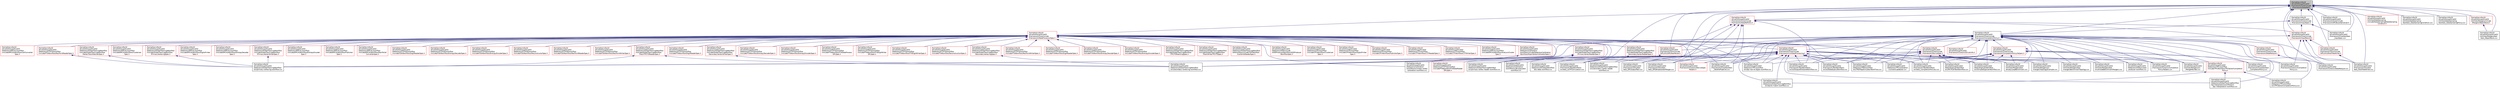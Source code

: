 digraph "/home/travis/build/AliceO2Group/AliceO2/Framework/Core/include/Framework/DataRef.h"
{
 // INTERACTIVE_SVG=YES
  bgcolor="transparent";
  edge [fontname="Helvetica",fontsize="10",labelfontname="Helvetica",labelfontsize="10"];
  node [fontname="Helvetica",fontsize="10",shape=record];
  Node1 [label="/home/travis/build\l/AliceO2Group/AliceO2\l/Framework/Core/include\l/Framework/DataRef.h",height=0.2,width=0.4,color="black", fillcolor="grey75", style="filled", fontcolor="black"];
  Node1 -> Node2 [dir="back",color="midnightblue",fontsize="10",style="solid",fontname="Helvetica"];
  Node2 [label="/home/travis/build\l/AliceO2Group/AliceO2\l/Framework/Core/include\l/Framework/CompletionPolicy.h",height=0.2,width=0.4,color="black",URL="$df/dd6/CompletionPolicy_8h.html"];
  Node2 -> Node3 [dir="back",color="midnightblue",fontsize="10",style="solid",fontname="Helvetica"];
  Node3 [label="/home/travis/build\l/AliceO2Group/AliceO2\l/Detectors/AOD/src/aod\l-producer-workflow.cxx",height=0.2,width=0.4,color="black",URL="$d7/d59/aod-producer-workflow_8cxx.html"];
  Node2 -> Node4 [dir="back",color="midnightblue",fontsize="10",style="solid",fontname="Helvetica"];
  Node4 [label="/home/travis/build\l/AliceO2Group/AliceO2\l/Detectors/GlobalTrackingWorkflow\l/src/primary-vertex-reader-workflow.cxx",height=0.2,width=0.4,color="black",URL="$de/deb/primary-vertex-reader-workflow_8cxx.html"];
  Node2 -> Node5 [dir="back",color="midnightblue",fontsize="10",style="solid",fontname="Helvetica"];
  Node5 [label="/home/travis/build\l/AliceO2Group/AliceO2\l/Detectors/GlobalTrackingWorkflow\l/src/primary-vertexing-workflow.cxx",height=0.2,width=0.4,color="black",URL="$d2/dfc/primary-vertexing-workflow_8cxx.html"];
  Node2 -> Node6 [dir="back",color="midnightblue",fontsize="10",style="solid",fontname="Helvetica"];
  Node6 [label="/home/travis/build\l/AliceO2Group/AliceO2\l/Detectors/GlobalTrackingWorkflow\l/src/secondary-vertex-reader\l-workflow.cxx",height=0.2,width=0.4,color="black",URL="$d8/d27/secondary-vertex-reader-workflow_8cxx.html"];
  Node2 -> Node7 [dir="back",color="midnightblue",fontsize="10",style="solid",fontname="Helvetica"];
  Node7 [label="/home/travis/build\l/AliceO2Group/AliceO2\l/Detectors/GlobalTrackingWorkflow\l/src/secondary-vertexing-workflow.cxx",height=0.2,width=0.4,color="black",URL="$d9/d62/secondary-vertexing-workflow_8cxx.html"];
  Node2 -> Node8 [dir="back",color="midnightblue",fontsize="10",style="solid",fontname="Helvetica"];
  Node8 [label="/home/travis/build\l/AliceO2Group/AliceO2\l/Detectors/GlobalTrackingWorkflow\l/src/tpcits-match-workflow.cxx",height=0.2,width=0.4,color="black",URL="$db/d94/tpcits-match-workflow_8cxx.html"];
  Node2 -> Node9 [dir="back",color="midnightblue",fontsize="10",style="solid",fontname="Helvetica"];
  Node9 [label="/home/travis/build\l/AliceO2Group/AliceO2\l/Detectors/GlobalTrackingWorkflow\l/tpcinterpolationworkflow/src\l/tpc-interpolation-workflow.cxx",height=0.2,width=0.4,color="black",URL="$d5/d57/tpc-interpolation-workflow_8cxx.html"];
  Node2 -> Node10 [dir="back",color="midnightblue",fontsize="10",style="solid",fontname="Helvetica"];
  Node10 [label="/home/travis/build\l/AliceO2Group/AliceO2\l/Detectors/TPC/calibration\l/run/calib-pedestal.cxx",height=0.2,width=0.4,color="black",URL="$dd/d58/calib-pedestal_8cxx.html"];
  Node2 -> Node11 [dir="back",color="midnightblue",fontsize="10",style="solid",fontname="Helvetica"];
  Node11 [label="/home/travis/build\l/AliceO2Group/AliceO2\l/Detectors/TPC/workflow\l/include/TPCWorkflow/TPCSectorCompletion\lPolicy.h",height=0.2,width=0.4,color="red",URL="$df/d6d/TPCSectorCompletionPolicy_8h.html",tooltip="DPL completion policy helper for TPC scetor data. "];
  Node11 -> Node8 [dir="back",color="midnightblue",fontsize="10",style="solid",fontname="Helvetica"];
  Node11 -> Node9 [dir="back",color="midnightblue",fontsize="10",style="solid",fontname="Helvetica"];
  Node11 -> Node13 [dir="back",color="midnightblue",fontsize="10",style="solid",fontname="Helvetica"];
  Node13 [label="/home/travis/build\l/AliceO2Group/AliceO2\l/Detectors/TPC/workflow\l/src/TPCSectorCompletionPolicy.cxx",height=0.2,width=0.4,color="black",URL="$dd/dd3/TPCSectorCompletionPolicy_8cxx.html",tooltip="DPL completion policy helper for TPC scetor data. "];
  Node2 -> Node14 [dir="back",color="midnightblue",fontsize="10",style="solid",fontname="Helvetica"];
  Node14 [label="/home/travis/build\l/AliceO2Group/AliceO2\l/Detectors/TPC/workflow\l/src/tpc-raw-to-digits-workflow.cxx",height=0.2,width=0.4,color="black",URL="$db/d8e/tpc-raw-to-digits-workflow_8cxx.html"];
  Node2 -> Node13 [dir="back",color="midnightblue",fontsize="10",style="solid",fontname="Helvetica"];
  Node2 -> Node15 [dir="back",color="midnightblue",fontsize="10",style="solid",fontname="Helvetica"];
  Node15 [label="/home/travis/build\l/AliceO2Group/AliceO2\l/Detectors/TRD/workflow\l/src/TRDTrapSimulatorWorkFlow.cxx",height=0.2,width=0.4,color="black",URL="$d2/dc0/TRDTrapSimulatorWorkFlow_8cxx.html"];
  Node2 -> Node16 [dir="back",color="midnightblue",fontsize="10",style="solid",fontname="Helvetica"];
  Node16 [label="/home/travis/build\l/AliceO2Group/AliceO2\l/Framework/Core/include\l/Framework/CompletionPolicyHelpers.h",height=0.2,width=0.4,color="red",URL="$d4/de5/CompletionPolicyHelpers_8h.html"];
  Node16 -> Node10 [dir="back",color="midnightblue",fontsize="10",style="solid",fontname="Helvetica"];
  Node16 -> Node14 [dir="back",color="midnightblue",fontsize="10",style="solid",fontname="Helvetica"];
  Node16 -> Node16 [dir="back",color="midnightblue",fontsize="10",style="solid",fontname="Helvetica"];
  Node16 -> Node19 [dir="back",color="midnightblue",fontsize="10",style="solid",fontname="Helvetica"];
  Node19 [label="/home/travis/build\l/AliceO2Group/AliceO2\l/Framework/Core/src/Completion\lPolicy.cxx",height=0.2,width=0.4,color="black",URL="$da/d6d/CompletionPolicy_8cxx.html"];
  Node16 -> Node20 [dir="back",color="midnightblue",fontsize="10",style="solid",fontname="Helvetica"];
  Node20 [label="/home/travis/build\l/AliceO2Group/AliceO2\l/Framework/Core/src/Completion\lPolicyHelpers.cxx",height=0.2,width=0.4,color="black",URL="$da/da3/CompletionPolicyHelpers_8cxx.html"];
  Node16 -> Node23 [dir="back",color="midnightblue",fontsize="10",style="solid",fontname="Helvetica"];
  Node23 [label="/home/travis/build\l/AliceO2Group/AliceO2\l/Framework/Core/test/test\l_CompletionPolicy.cxx",height=0.2,width=0.4,color="black",URL="$d3/dcf/test__CompletionPolicy_8cxx.html"];
  Node16 -> Node25 [dir="back",color="midnightblue",fontsize="10",style="solid",fontname="Helvetica"];
  Node25 [label="/home/travis/build\l/AliceO2Group/AliceO2\l/Framework/Core/test/test\l_ParallelPipeline.cxx",height=0.2,width=0.4,color="black",URL="$d8/d7e/test__ParallelPipeline_8cxx.html"];
  Node16 -> Node29 [dir="back",color="midnightblue",fontsize="10",style="solid",fontname="Helvetica"];
  Node29 [label="/home/travis/build\l/AliceO2Group/AliceO2\l/Framework/TestWorkflows\l/src/test_CompletionPolicies.cxx",height=0.2,width=0.4,color="black",URL="$d8/d33/test__CompletionPolicies_8cxx.html"];
  Node16 -> Node30 [dir="back",color="midnightblue",fontsize="10",style="solid",fontname="Helvetica"];
  Node30 [label="/home/travis/build\l/AliceO2Group/AliceO2\l/Steer/DigitizerWorkflow\l/src/MCTruthTestWorkflow.cxx",height=0.2,width=0.4,color="black",URL="$dd/dfd/MCTruthTestWorkflow_8cxx.html"];
  Node16 -> Node31 [dir="back",color="midnightblue",fontsize="10",style="solid",fontname="Helvetica"];
  Node31 [label="/home/travis/build\l/AliceO2Group/AliceO2\l/Steer/DigitizerWorkflow\l/src/SimpleDigitizerWorkflow.cxx",height=0.2,width=0.4,color="black",URL="$d2/dd7/SimpleDigitizerWorkflow_8cxx.html"];
  Node16 -> Node35 [dir="back",color="midnightblue",fontsize="10",style="solid",fontname="Helvetica"];
  Node35 [label="/home/travis/build\l/AliceO2Group/AliceO2\l/Utilities/Mergers/src\l/MergerBuilder.cxx",height=0.2,width=0.4,color="black",URL="$d8/d56/MergerBuilder_8cxx.html",tooltip="Definition of MergerBuilder for O2 Mergers. "];
  Node16 -> Node36 [dir="back",color="midnightblue",fontsize="10",style="solid",fontname="Helvetica"];
  Node36 [label="/home/travis/build\l/AliceO2Group/AliceO2\l/Utilities/Mergers/test\l/emptyLoopBenchmark.cxx",height=0.2,width=0.4,color="black",URL="$d2/db0/emptyLoopBenchmark_8cxx.html",tooltip="A benchmark which measures a maximum rate of doing nothing in a device. "];
  Node2 -> Node37 [dir="back",color="midnightblue",fontsize="10",style="solid",fontname="Helvetica"];
  Node37 [label="/home/travis/build\l/AliceO2Group/AliceO2\l/Framework/Core/include\l/Framework/DataRelayer.h",height=0.2,width=0.4,color="red",URL="$df/d59/DataRelayer_8h.html"];
  Node37 -> Node42 [dir="back",color="midnightblue",fontsize="10",style="solid",fontname="Helvetica"];
  Node42 [label="/home/travis/build\l/AliceO2Group/AliceO2\l/Framework/Core/src/DataRelayer.cxx",height=0.2,width=0.4,color="black",URL="$d1/d57/DataRelayer_8cxx.html"];
  Node2 -> Node43 [dir="back",color="midnightblue",fontsize="10",style="solid",fontname="Helvetica"];
  Node43 [label="/home/travis/build\l/AliceO2Group/AliceO2\l/Framework/Core/include\l/Framework/DeviceSpec.h",height=0.2,width=0.4,color="red",URL="$df/de8/DeviceSpec_8h.html"];
  Node43 -> Node11 [dir="back",color="midnightblue",fontsize="10",style="solid",fontname="Helvetica"];
  Node43 -> Node15 [dir="back",color="midnightblue",fontsize="10",style="solid",fontname="Helvetica"];
  Node43 -> Node20 [dir="back",color="midnightblue",fontsize="10",style="solid",fontname="Helvetica"];
  Node43 -> Node66 [dir="back",color="midnightblue",fontsize="10",style="solid",fontname="Helvetica"];
  Node66 [label="/home/travis/build\l/AliceO2Group/AliceO2\l/Framework/Core/src/DeviceSpec\lHelpers.h",height=0.2,width=0.4,color="red",URL="$df/dda/DeviceSpecHelpers_8h.html"];
  Node43 -> Node89 [dir="back",color="midnightblue",fontsize="10",style="solid",fontname="Helvetica"];
  Node89 [label="/home/travis/build\l/AliceO2Group/AliceO2\l/Framework/TestWorkflows\l/src/o2DataQueryWorkflow.cxx",height=0.2,width=0.4,color="black",URL="$d7/d09/o2DataQueryWorkflow_8cxx.html"];
  Node43 -> Node90 [dir="back",color="midnightblue",fontsize="10",style="solid",fontname="Helvetica"];
  Node90 [label="/home/travis/build\l/AliceO2Group/AliceO2\l/Framework/TestWorkflows\l/src/o2OutputWildcardWorkflow.cxx",height=0.2,width=0.4,color="black",URL="$d1/d91/o2OutputWildcardWorkflow_8cxx.html"];
  Node43 -> Node29 [dir="back",color="midnightblue",fontsize="10",style="solid",fontname="Helvetica"];
  Node43 -> Node30 [dir="back",color="midnightblue",fontsize="10",style="solid",fontname="Helvetica"];
  Node43 -> Node31 [dir="back",color="midnightblue",fontsize="10",style="solid",fontname="Helvetica"];
  Node43 -> Node35 [dir="back",color="midnightblue",fontsize="10",style="solid",fontname="Helvetica"];
  Node43 -> Node36 [dir="back",color="midnightblue",fontsize="10",style="solid",fontname="Helvetica"];
  Node2 -> Node94 [dir="back",color="midnightblue",fontsize="10",style="solid",fontname="Helvetica"];
  Node94 [label="/home/travis/build\l/AliceO2Group/AliceO2\l/Framework/Core/include\l/Framework/runDataProcessing.h",height=0.2,width=0.4,color="red",URL="$db/dd0/runDataProcessing_8h.html"];
  Node94 -> Node3 [dir="back",color="midnightblue",fontsize="10",style="solid",fontname="Helvetica"];
  Node94 -> Node18 [dir="back",color="midnightblue",fontsize="10",style="solid",fontname="Helvetica"];
  Node18 [label="/home/travis/build\l/AliceO2Group/AliceO2\l/Detectors/Calibration\l/workflow/ccdb-populator\l-workflow.cxx",height=0.2,width=0.4,color="black",URL="$d2/d5c/ccdb-populator-workflow_8cxx.html"];
  Node94 -> Node179 [dir="back",color="midnightblue",fontsize="10",style="solid",fontname="Helvetica"];
  Node179 [label="/home/travis/build\l/AliceO2Group/AliceO2\l/Detectors/Calibration\l/workflow/src/mean-vertex\l-calibration-workflow.cxx",height=0.2,width=0.4,color="black",URL="$df/d9c/mean-vertex-calibration-workflow_8cxx.html"];
  Node94 -> Node45 [dir="back",color="midnightblue",fontsize="10",style="solid",fontname="Helvetica"];
  Node45 [label="/home/travis/build\l/AliceO2Group/AliceO2\l/Detectors/DCS/testWorkflow\l/dcs-data-workflow.cxx",height=0.2,width=0.4,color="black",URL="$da/dd6/dcs-data-workflow_8cxx.html"];
  Node94 -> Node4 [dir="back",color="midnightblue",fontsize="10",style="solid",fontname="Helvetica"];
  Node94 -> Node5 [dir="back",color="midnightblue",fontsize="10",style="solid",fontname="Helvetica"];
  Node94 -> Node6 [dir="back",color="midnightblue",fontsize="10",style="solid",fontname="Helvetica"];
  Node94 -> Node7 [dir="back",color="midnightblue",fontsize="10",style="solid",fontname="Helvetica"];
  Node94 -> Node8 [dir="back",color="midnightblue",fontsize="10",style="solid",fontname="Helvetica"];
  Node94 -> Node9 [dir="back",color="midnightblue",fontsize="10",style="solid",fontname="Helvetica"];
  Node94 -> Node10 [dir="back",color="midnightblue",fontsize="10",style="solid",fontname="Helvetica"];
  Node94 -> Node14 [dir="back",color="midnightblue",fontsize="10",style="solid",fontname="Helvetica"];
  Node94 -> Node15 [dir="back",color="midnightblue",fontsize="10",style="solid",fontname="Helvetica"];
  Node94 -> Node25 [dir="back",color="midnightblue",fontsize="10",style="solid",fontname="Helvetica"];
  Node94 -> Node89 [dir="back",color="midnightblue",fontsize="10",style="solid",fontname="Helvetica"];
  Node94 -> Node90 [dir="back",color="midnightblue",fontsize="10",style="solid",fontname="Helvetica"];
  Node94 -> Node29 [dir="back",color="midnightblue",fontsize="10",style="solid",fontname="Helvetica"];
  Node94 -> Node278 [dir="back",color="midnightblue",fontsize="10",style="solid",fontname="Helvetica"];
  Node278 [label="/home/travis/build\l/AliceO2Group/AliceO2\l/Framework/TestWorkflows\l/src/test_o2TPCSimulation.cxx",height=0.2,width=0.4,color="black",URL="$d1/d09/test__o2TPCSimulation_8cxx.html"];
  Node94 -> Node285 [dir="back",color="midnightblue",fontsize="10",style="solid",fontname="Helvetica"];
  Node285 [label="/home/travis/build\l/AliceO2Group/AliceO2\l/Framework/Utils/test\l/test_DPLBroadcasterMerger.cxx",height=0.2,width=0.4,color="black",URL="$df/d67/test__DPLBroadcasterMerger_8cxx.html"];
  Node94 -> Node286 [dir="back",color="midnightblue",fontsize="10",style="solid",fontname="Helvetica"];
  Node286 [label="/home/travis/build\l/AliceO2Group/AliceO2\l/Framework/Utils/test\l/test_DPLOutputTest.cxx",height=0.2,width=0.4,color="black",URL="$dd/d24/test__DPLOutputTest_8cxx.html"];
  Node94 -> Node30 [dir="back",color="midnightblue",fontsize="10",style="solid",fontname="Helvetica"];
  Node94 -> Node31 [dir="back",color="midnightblue",fontsize="10",style="solid",fontname="Helvetica"];
  Node94 -> Node292 [dir="back",color="midnightblue",fontsize="10",style="solid",fontname="Helvetica"];
  Node292 [label="/home/travis/build\l/AliceO2Group/AliceO2\l/Utilities/Mergers/src\l/mergersTopologyExample.cxx",height=0.2,width=0.4,color="black",URL="$d9/de7/mergersTopologyExample_8cxx.html",tooltip="This is a DPL workflow to see Mergers in action. "];
  Node94 -> Node36 [dir="back",color="midnightblue",fontsize="10",style="solid",fontname="Helvetica"];
  Node94 -> Node293 [dir="back",color="midnightblue",fontsize="10",style="solid",fontname="Helvetica"];
  Node293 [label="/home/travis/build\l/AliceO2Group/AliceO2\l/Utilities/Mergers/test\l/mergersBenchmarkTopology.cxx",height=0.2,width=0.4,color="black",URL="$dc/daf/mergersBenchmarkTopology_8cxx.html",tooltip="This is a DPL workflow to benchmark Mergers. "];
  Node94 -> Node294 [dir="back",color="midnightblue",fontsize="10",style="solid",fontname="Helvetica"];
  Node294 [label="/home/travis/build\l/AliceO2Group/AliceO2\l/Utilities/Mergers/test\l/multinodeBenchmarkMergers.cxx",height=0.2,width=0.4,color="black",URL="$dc/dbc/multinodeBenchmarkMergers_8cxx.html",tooltip="This is a DPL workflow to run Mergers and an input proxy for benchmarks. "];
  Node2 -> Node19 [dir="back",color="midnightblue",fontsize="10",style="solid",fontname="Helvetica"];
  Node2 -> Node20 [dir="back",color="midnightblue",fontsize="10",style="solid",fontname="Helvetica"];
  Node2 -> Node42 [dir="back",color="midnightblue",fontsize="10",style="solid",fontname="Helvetica"];
  Node2 -> Node66 [dir="back",color="midnightblue",fontsize="10",style="solid",fontname="Helvetica"];
  Node2 -> Node296 [dir="back",color="midnightblue",fontsize="10",style="solid",fontname="Helvetica"];
  Node296 [label="/home/travis/build\l/AliceO2Group/AliceO2\l/Framework/Core/src/DriverInfo.h",height=0.2,width=0.4,color="red",URL="$de/da9/DriverInfo_8h.html"];
  Node2 -> Node23 [dir="back",color="midnightblue",fontsize="10",style="solid",fontname="Helvetica"];
  Node2 -> Node25 [dir="back",color="midnightblue",fontsize="10",style="solid",fontname="Helvetica"];
  Node2 -> Node89 [dir="back",color="midnightblue",fontsize="10",style="solid",fontname="Helvetica"];
  Node2 -> Node90 [dir="back",color="midnightblue",fontsize="10",style="solid",fontname="Helvetica"];
  Node2 -> Node29 [dir="back",color="midnightblue",fontsize="10",style="solid",fontname="Helvetica"];
  Node2 -> Node30 [dir="back",color="midnightblue",fontsize="10",style="solid",fontname="Helvetica"];
  Node2 -> Node31 [dir="back",color="midnightblue",fontsize="10",style="solid",fontname="Helvetica"];
  Node2 -> Node35 [dir="back",color="midnightblue",fontsize="10",style="solid",fontname="Helvetica"];
  Node2 -> Node292 [dir="back",color="midnightblue",fontsize="10",style="solid",fontname="Helvetica"];
  Node2 -> Node36 [dir="back",color="midnightblue",fontsize="10",style="solid",fontname="Helvetica"];
  Node2 -> Node293 [dir="back",color="midnightblue",fontsize="10",style="solid",fontname="Helvetica"];
  Node2 -> Node294 [dir="back",color="midnightblue",fontsize="10",style="solid",fontname="Helvetica"];
  Node1 -> Node298 [dir="back",color="midnightblue",fontsize="10",style="solid",fontname="Helvetica"];
  Node298 [label="/home/travis/build\l/AliceO2Group/AliceO2\l/Framework/Core/include\l/Framework/DataProcessorSpec.h",height=0.2,width=0.4,color="red",URL="$d0/df4/DataProcessorSpec_8h.html"];
  Node298 -> Node299 [dir="back",color="midnightblue",fontsize="10",style="solid",fontname="Helvetica"];
  Node299 [label="/home/travis/build\l/AliceO2Group/AliceO2\l/Detectors/AOD/include\l/AODProducerWorkflow/AODProducer\lWorkflowSpec.h",height=0.2,width=0.4,color="red",URL="$d2/d09/AODProducerWorkflowSpec_8h.html"];
  Node298 -> Node18 [dir="back",color="midnightblue",fontsize="10",style="solid",fontname="Helvetica"];
  Node298 -> Node302 [dir="back",color="midnightblue",fontsize="10",style="solid",fontname="Helvetica"];
  Node302 [label="/home/travis/build\l/AliceO2Group/AliceO2\l/Detectors/Calibration\l/workflow/include/DetectorsCalibration\lWorkflow/MeanVertexCalibratorSpec.h",height=0.2,width=0.4,color="red",URL="$d2/d6a/MeanVertexCalibratorSpec_8h.html",tooltip="Device to calibrate MeanVertex. "];
  Node302 -> Node179 [dir="back",color="midnightblue",fontsize="10",style="solid",fontname="Helvetica"];
  Node298 -> Node179 [dir="back",color="midnightblue",fontsize="10",style="solid",fontname="Helvetica"];
  Node298 -> Node304 [dir="back",color="midnightblue",fontsize="10",style="solid",fontname="Helvetica"];
  Node304 [label="/home/travis/build\l/AliceO2Group/AliceO2\l/Detectors/CPV/workflow\l/include/CPVWorkflow/Clusterizer\lSpec.h",height=0.2,width=0.4,color="red",URL="$d9/dcc/CPV_2workflow_2include_2CPVWorkflow_2ClusterizerSpec_8h.html"];
  Node298 -> Node307 [dir="back",color="midnightblue",fontsize="10",style="solid",fontname="Helvetica"];
  Node307 [label="/home/travis/build\l/AliceO2Group/AliceO2\l/Detectors/CPV/workflow\l/include/CPVWorkflow/DigitsPrinter\lSpec.h",height=0.2,width=0.4,color="red",URL="$d4/d19/CPV_2workflow_2include_2CPVWorkflow_2DigitsPrinterSpec_8h.html"];
  Node298 -> Node309 [dir="back",color="midnightblue",fontsize="10",style="solid",fontname="Helvetica"];
  Node309 [label="/home/travis/build\l/AliceO2Group/AliceO2\l/Detectors/CPV/workflow\l/include/CPVWorkflow/PublisherSpec.h",height=0.2,width=0.4,color="red",URL="$d1/dd9/CPV_2workflow_2include_2CPVWorkflow_2PublisherSpec_8h.html"];
  Node298 -> Node311 [dir="back",color="midnightblue",fontsize="10",style="solid",fontname="Helvetica"];
  Node311 [label="/home/travis/build\l/AliceO2Group/AliceO2\l/Detectors/CTF/workflow\l/include/CTFWorkflow/CTFReaderSpec.h",height=0.2,width=0.4,color="red",URL="$df/df4/CTFReaderSpec_8h.html"];
  Node298 -> Node313 [dir="back",color="midnightblue",fontsize="10",style="solid",fontname="Helvetica"];
  Node313 [label="/home/travis/build\l/AliceO2Group/AliceO2\l/Detectors/CTF/workflow\l/include/CTFWorkflow/CTFWriterSpec.h",height=0.2,width=0.4,color="red",URL="$d8/db0/CTFWriterSpec_8h.html"];
  Node298 -> Node45 [dir="back",color="midnightblue",fontsize="10",style="solid",fontname="Helvetica"];
  Node298 -> Node315 [dir="back",color="midnightblue",fontsize="10",style="solid",fontname="Helvetica"];
  Node315 [label="/home/travis/build\l/AliceO2Group/AliceO2\l/Detectors/EMCAL/workflow\l/include/EMCALWorkflow/AnalysisCluster\lSpec.h",height=0.2,width=0.4,color="red",URL="$d3/dd3/AnalysisClusterSpec_8h.html"];
  Node298 -> Node318 [dir="back",color="midnightblue",fontsize="10",style="solid",fontname="Helvetica"];
  Node318 [label="/home/travis/build\l/AliceO2Group/AliceO2\l/Detectors/EMCAL/workflow\l/include/EMCALWorkflow/CellConverter\lSpec.h",height=0.2,width=0.4,color="red",URL="$d3/ddf/EMCAL_2workflow_2include_2EMCALWorkflow_2CellConverterSpec_8h.html"];
  Node298 -> Node320 [dir="back",color="midnightblue",fontsize="10",style="solid",fontname="Helvetica"];
  Node320 [label="/home/travis/build\l/AliceO2Group/AliceO2\l/Detectors/EMCAL/workflow\l/include/EMCALWorkflow/Clusterizer\lSpec.h",height=0.2,width=0.4,color="red",URL="$d2/dd1/EMCAL_2workflow_2include_2EMCALWorkflow_2ClusterizerSpec_8h.html"];
  Node298 -> Node322 [dir="back",color="midnightblue",fontsize="10",style="solid",fontname="Helvetica"];
  Node322 [label="/home/travis/build\l/AliceO2Group/AliceO2\l/Detectors/EMCAL/workflow\l/include/EMCALWorkflow/DigitsPrinter\lSpec.h",height=0.2,width=0.4,color="red",URL="$d3/d59/EMCAL_2workflow_2include_2EMCALWorkflow_2DigitsPrinterSpec_8h.html"];
  Node298 -> Node324 [dir="back",color="midnightblue",fontsize="10",style="solid",fontname="Helvetica"];
  Node324 [label="/home/travis/build\l/AliceO2Group/AliceO2\l/Detectors/EMCAL/workflow\l/include/EMCALWorkflow/EntropyDecoder\lSpec.h",height=0.2,width=0.4,color="red",URL="$d1/d4d/EMCAL_2workflow_2include_2EMCALWorkflow_2EntropyDecoderSpec_8h.html"];
  Node298 -> Node326 [dir="back",color="midnightblue",fontsize="10",style="solid",fontname="Helvetica"];
  Node326 [label="/home/travis/build\l/AliceO2Group/AliceO2\l/Detectors/EMCAL/workflow\l/include/EMCALWorkflow/EntropyEncoder\lSpec.h",height=0.2,width=0.4,color="red",URL="$da/db4/EMCAL_2workflow_2include_2EMCALWorkflow_2EntropyEncoderSpec_8h.html"];
  Node298 -> Node328 [dir="back",color="midnightblue",fontsize="10",style="solid",fontname="Helvetica"];
  Node328 [label="/home/travis/build\l/AliceO2Group/AliceO2\l/Detectors/EMCAL/workflow\l/include/EMCALWorkflow/Publisher\lSpec.h",height=0.2,width=0.4,color="red",URL="$d2/d55/EMCAL_2workflow_2include_2EMCALWorkflow_2PublisherSpec_8h.html"];
  Node298 -> Node330 [dir="back",color="midnightblue",fontsize="10",style="solid",fontname="Helvetica"];
  Node330 [label="/home/travis/build\l/AliceO2Group/AliceO2\l/Detectors/EMCAL/workflow\l/include/EMCALWorkflow/RawToCell\lConverterSpec.h",height=0.2,width=0.4,color="red",URL="$d5/da4/RawToCellConverterSpec_8h.html"];
  Node298 -> Node332 [dir="back",color="midnightblue",fontsize="10",style="solid",fontname="Helvetica"];
  Node332 [label="/home/travis/build\l/AliceO2Group/AliceO2\l/Detectors/FIT/FDD/workflow\l/include/FDDWorkflow/DigitReaderSpec.h",height=0.2,width=0.4,color="red",URL="$dd/d24/FIT_2FDD_2workflow_2include_2FDDWorkflow_2DigitReaderSpec_8h.html"];
  Node298 -> Node335 [dir="back",color="midnightblue",fontsize="10",style="solid",fontname="Helvetica"];
  Node335 [label="/home/travis/build\l/AliceO2Group/AliceO2\l/Detectors/FIT/FDD/workflow\l/include/FDDWorkflow/EntropyDecoderSpec.h",height=0.2,width=0.4,color="red",URL="$de/d2a/FIT_2FDD_2workflow_2include_2FDDWorkflow_2EntropyDecoderSpec_8h.html"];
  Node298 -> Node337 [dir="back",color="midnightblue",fontsize="10",style="solid",fontname="Helvetica"];
  Node337 [label="/home/travis/build\l/AliceO2Group/AliceO2\l/Detectors/FIT/FDD/workflow\l/include/FDDWorkflow/EntropyEncoderSpec.h",height=0.2,width=0.4,color="red",URL="$d9/d3b/FIT_2FDD_2workflow_2include_2FDDWorkflow_2EntropyEncoderSpec_8h.html"];
  Node298 -> Node339 [dir="back",color="midnightblue",fontsize="10",style="solid",fontname="Helvetica"];
  Node339 [label="/home/travis/build\l/AliceO2Group/AliceO2\l/Detectors/FIT/FDD/workflow\l/include/FDDWorkflow/ReconstructorSpec.h",height=0.2,width=0.4,color="red",URL="$d7/df4/ReconstructorSpec_8h.html"];
  Node298 -> Node341 [dir="back",color="midnightblue",fontsize="10",style="solid",fontname="Helvetica"];
  Node341 [label="/home/travis/build\l/AliceO2Group/AliceO2\l/Detectors/FIT/FDD/workflow\l/include/FDDWorkflow/RecPointReaderSpec.h",height=0.2,width=0.4,color="red",URL="$d5/de9/FDD_2workflow_2include_2FDDWorkflow_2RecPointReaderSpec_8h.html"];
  Node298 -> Node343 [dir="back",color="midnightblue",fontsize="10",style="solid",fontname="Helvetica"];
  Node343 [label="/home/travis/build\l/AliceO2Group/AliceO2\l/Detectors/FIT/FDD/workflow\l/include/FDDWorkflow/RecPointWriterSpec.h",height=0.2,width=0.4,color="red",URL="$d2/d4e/FDD_2workflow_2include_2FDDWorkflow_2RecPointWriterSpec_8h.html"];
  Node298 -> Node345 [dir="back",color="midnightblue",fontsize="10",style="solid",fontname="Helvetica"];
  Node345 [label="/home/travis/build\l/AliceO2Group/AliceO2\l/Detectors/FIT/FT0/workflow\l/include/FT0Workflow/DigitReaderSpec.h",height=0.2,width=0.4,color="red",URL="$d6/d6d/FIT_2FT0_2workflow_2include_2FT0Workflow_2DigitReaderSpec_8h.html"];
  Node298 -> Node348 [dir="back",color="midnightblue",fontsize="10",style="solid",fontname="Helvetica"];
  Node348 [label="/home/travis/build\l/AliceO2Group/AliceO2\l/Detectors/FIT/FT0/workflow\l/include/FT0Workflow/EntropyDecoderSpec.h",height=0.2,width=0.4,color="red",URL="$de/de9/FIT_2FT0_2workflow_2include_2FT0Workflow_2EntropyDecoderSpec_8h.html"];
  Node298 -> Node350 [dir="back",color="midnightblue",fontsize="10",style="solid",fontname="Helvetica"];
  Node350 [label="/home/travis/build\l/AliceO2Group/AliceO2\l/Detectors/FIT/FT0/workflow\l/include/FT0Workflow/EntropyEncoderSpec.h",height=0.2,width=0.4,color="red",URL="$d0/d9f/FIT_2FT0_2workflow_2include_2FT0Workflow_2EntropyEncoderSpec_8h.html"];
  Node298 -> Node352 [dir="back",color="midnightblue",fontsize="10",style="solid",fontname="Helvetica"];
  Node352 [label="/home/travis/build\l/AliceO2Group/AliceO2\l/Detectors/FIT/FT0/workflow\l/include/FT0Workflow/FT0DataProcess\lDPLSpec.h",height=0.2,width=0.4,color="red",URL="$d5/db7/FT0DataProcessDPLSpec_8h.html"];
  Node298 -> Node355 [dir="back",color="midnightblue",fontsize="10",style="solid",fontname="Helvetica"];
  Node355 [label="/home/travis/build\l/AliceO2Group/AliceO2\l/Detectors/FIT/FT0/workflow\l/include/FT0Workflow/FT0DataReader\lDPLSpec.h",height=0.2,width=0.4,color="red",URL="$d4/dfa/FT0DataReaderDPLSpec_8h.html"];
  Node298 -> Node357 [dir="back",color="midnightblue",fontsize="10",style="solid",fontname="Helvetica"];
  Node357 [label="/home/travis/build\l/AliceO2Group/AliceO2\l/Detectors/FIT/FT0/workflow\l/include/FT0Workflow/FT0DigitWriter\lDPLSpec.h",height=0.2,width=0.4,color="red",URL="$d9/d1c/FT0DigitWriterDPLSpec_8h.html"];
  Node298 -> Node359 [dir="back",color="midnightblue",fontsize="10",style="solid",fontname="Helvetica"];
  Node359 [label="/home/travis/build\l/AliceO2Group/AliceO2\l/Detectors/FIT/FT0/workflow\l/include/FT0Workflow/FT0DigitWriterSpec.h",height=0.2,width=0.4,color="red",URL="$dd/dfb/Detectors_2FIT_2FT0_2workflow_2include_2FT0Workflow_2FT0DigitWriterSpec_8h.html"];
  Node298 -> Node361 [dir="back",color="midnightblue",fontsize="10",style="solid",fontname="Helvetica"];
  Node361 [label="/home/travis/build\l/AliceO2Group/AliceO2\l/Detectors/FIT/FT0/workflow\l/include/FT0Workflow/ReconstructionSpec.h",height=0.2,width=0.4,color="red",URL="$d9/d69/ReconstructionSpec_8h.html"];
  Node298 -> Node363 [dir="back",color="midnightblue",fontsize="10",style="solid",fontname="Helvetica"];
  Node363 [label="/home/travis/build\l/AliceO2Group/AliceO2\l/Detectors/FIT/FT0/workflow\l/include/FT0Workflow/RecPointReaderSpec.h",height=0.2,width=0.4,color="red",URL="$db/d8e/FT0_2workflow_2include_2FT0Workflow_2RecPointReaderSpec_8h.html"];
  Node363 -> Node5 [dir="back",color="midnightblue",fontsize="10",style="solid",fontname="Helvetica"];
  Node298 -> Node366 [dir="back",color="midnightblue",fontsize="10",style="solid",fontname="Helvetica"];
  Node366 [label="/home/travis/build\l/AliceO2Group/AliceO2\l/Detectors/FIT/FT0/workflow\l/include/FT0Workflow/RecPointWriterSpec.h",height=0.2,width=0.4,color="red",URL="$db/dec/FT0_2workflow_2include_2FT0Workflow_2RecPointWriterSpec_8h.html"];
  Node298 -> Node368 [dir="back",color="midnightblue",fontsize="10",style="solid",fontname="Helvetica"];
  Node368 [label="/home/travis/build\l/AliceO2Group/AliceO2\l/Detectors/FIT/FV0/workflow\l/include/FV0Workflow/DigitReaderSpec.h",height=0.2,width=0.4,color="red",URL="$df/dc4/FIT_2FV0_2workflow_2include_2FV0Workflow_2DigitReaderSpec_8h.html"];
  Node298 -> Node370 [dir="back",color="midnightblue",fontsize="10",style="solid",fontname="Helvetica"];
  Node370 [label="/home/travis/build\l/AliceO2Group/AliceO2\l/Detectors/FIT/FV0/workflow\l/include/FV0Workflow/EntropyDecoderSpec.h",height=0.2,width=0.4,color="red",URL="$d0/d18/FIT_2FV0_2workflow_2include_2FV0Workflow_2EntropyDecoderSpec_8h.html"];
  Node298 -> Node372 [dir="back",color="midnightblue",fontsize="10",style="solid",fontname="Helvetica"];
  Node372 [label="/home/travis/build\l/AliceO2Group/AliceO2\l/Detectors/FIT/FV0/workflow\l/include/FV0Workflow/EntropyEncoderSpec.h",height=0.2,width=0.4,color="red",URL="$de/de1/FIT_2FV0_2workflow_2include_2FV0Workflow_2EntropyEncoderSpec_8h.html"];
  Node298 -> Node374 [dir="back",color="midnightblue",fontsize="10",style="solid",fontname="Helvetica"];
  Node374 [label="/home/travis/build\l/AliceO2Group/AliceO2\l/Detectors/GlobalTrackingWorkflow\l/include/GlobalTrackingWorkflow\l/PrimaryVertexingSpec.h",height=0.2,width=0.4,color="red",URL="$d8/d11/PrimaryVertexingSpec_8h.html"];
  Node374 -> Node5 [dir="back",color="midnightblue",fontsize="10",style="solid",fontname="Helvetica"];
  Node298 -> Node376 [dir="back",color="midnightblue",fontsize="10",style="solid",fontname="Helvetica"];
  Node376 [label="/home/travis/build\l/AliceO2Group/AliceO2\l/Detectors/GlobalTrackingWorkflow\l/include/GlobalTrackingWorkflow\l/PrimaryVertexReaderSpec.h",height=0.2,width=0.4,color="red",URL="$d3/d93/PrimaryVertexReaderSpec_8h.html"];
  Node376 -> Node4 [dir="back",color="midnightblue",fontsize="10",style="solid",fontname="Helvetica"];
  Node376 -> Node7 [dir="back",color="midnightblue",fontsize="10",style="solid",fontname="Helvetica"];
  Node298 -> Node378 [dir="back",color="midnightblue",fontsize="10",style="solid",fontname="Helvetica"];
  Node378 [label="/home/travis/build\l/AliceO2Group/AliceO2\l/Detectors/GlobalTrackingWorkflow\l/include/GlobalTrackingWorkflow\l/PrimaryVertexWriterSpec.h",height=0.2,width=0.4,color="red",URL="$d4/d2d/PrimaryVertexWriterSpec_8h.html"];
  Node378 -> Node5 [dir="back",color="midnightblue",fontsize="10",style="solid",fontname="Helvetica"];
  Node298 -> Node380 [dir="back",color="midnightblue",fontsize="10",style="solid",fontname="Helvetica"];
  Node380 [label="/home/travis/build\l/AliceO2Group/AliceO2\l/Detectors/GlobalTrackingWorkflow\l/include/GlobalTrackingWorkflow\l/SecondaryVertexingSpec.h",height=0.2,width=0.4,color="red",URL="$de/d21/SecondaryVertexingSpec_8h.html"];
  Node380 -> Node7 [dir="back",color="midnightblue",fontsize="10",style="solid",fontname="Helvetica"];
  Node298 -> Node382 [dir="back",color="midnightblue",fontsize="10",style="solid",fontname="Helvetica"];
  Node382 [label="/home/travis/build\l/AliceO2Group/AliceO2\l/Detectors/GlobalTrackingWorkflow\l/include/GlobalTrackingWorkflow\l/SecondaryVertexReaderSpec.h",height=0.2,width=0.4,color="red",URL="$d9/d65/SecondaryVertexReaderSpec_8h.html"];
  Node382 -> Node6 [dir="back",color="midnightblue",fontsize="10",style="solid",fontname="Helvetica"];
  Node298 -> Node384 [dir="back",color="midnightblue",fontsize="10",style="solid",fontname="Helvetica"];
  Node384 [label="/home/travis/build\l/AliceO2Group/AliceO2\l/Detectors/GlobalTrackingWorkflow\l/include/GlobalTrackingWorkflow\l/SecondaryVertexWriterSpec.h",height=0.2,width=0.4,color="red",URL="$de/d71/SecondaryVertexWriterSpec_8h.html"];
  Node384 -> Node7 [dir="back",color="midnightblue",fontsize="10",style="solid",fontname="Helvetica"];
  Node298 -> Node386 [dir="back",color="midnightblue",fontsize="10",style="solid",fontname="Helvetica"];
  Node386 [label="/home/travis/build\l/AliceO2Group/AliceO2\l/Detectors/GlobalTrackingWorkflow\l/include/GlobalTrackingWorkflow\l/TPCITSMatchingSpec.h",height=0.2,width=0.4,color="red",URL="$da/d20/TPCITSMatchingSpec_8h.html"];
  Node298 -> Node388 [dir="back",color="midnightblue",fontsize="10",style="solid",fontname="Helvetica"];
  Node388 [label="/home/travis/build\l/AliceO2Group/AliceO2\l/Detectors/GlobalTrackingWorkflow\l/include/GlobalTrackingWorkflow\l/TrackTPCITSReaderSpec.h",height=0.2,width=0.4,color="red",URL="$de/daa/TrackTPCITSReaderSpec_8h.html"];
  Node388 -> Node5 [dir="back",color="midnightblue",fontsize="10",style="solid",fontname="Helvetica"];
  Node388 -> Node7 [dir="back",color="midnightblue",fontsize="10",style="solid",fontname="Helvetica"];
  Node298 -> Node391 [dir="back",color="midnightblue",fontsize="10",style="solid",fontname="Helvetica"];
  Node391 [label="/home/travis/build\l/AliceO2Group/AliceO2\l/Detectors/GlobalTrackingWorkflow\l/include/GlobalTrackingWorkflow\l/TrackWriterTPCITSSpec.h",height=0.2,width=0.4,color="red",URL="$da/d9c/TrackWriterTPCITSSpec_8h.html"];
  Node298 -> Node393 [dir="back",color="midnightblue",fontsize="10",style="solid",fontname="Helvetica"];
  Node393 [label="/home/travis/build\l/AliceO2Group/AliceO2\l/Detectors/GlobalTrackingWorkflow\l/include/GlobalTrackingWorkflow\l/VertexTrackMatcherSpec.h",height=0.2,width=0.4,color="red",URL="$d9/d8e/VertexTrackMatcherSpec_8h.html",tooltip="Specs for vertex track association device. "];
  Node393 -> Node5 [dir="back",color="midnightblue",fontsize="10",style="solid",fontname="Helvetica"];
  Node298 -> Node395 [dir="back",color="midnightblue",fontsize="10",style="solid",fontname="Helvetica"];
  Node395 [label="/home/travis/build\l/AliceO2Group/AliceO2\l/Detectors/GlobalTrackingWorkflow\l/tofworkflow/include/TOFWorkflow\l/CalibInfoReaderSpec.h",height=0.2,width=0.4,color="red",URL="$d8/dae/CalibInfoReaderSpec_8h.html"];
  Node298 -> Node10 [dir="back",color="midnightblue",fontsize="10",style="solid",fontname="Helvetica"];
  Node298 -> Node14 [dir="back",color="midnightblue",fontsize="10",style="solid",fontname="Helvetica"];
  Node298 -> Node43 [dir="back",color="midnightblue",fontsize="10",style="solid",fontname="Helvetica"];
  Node298 -> Node94 [dir="back",color="midnightblue",fontsize="10",style="solid",fontname="Helvetica"];
  Node298 -> Node66 [dir="back",color="midnightblue",fontsize="10",style="solid",fontname="Helvetica"];
  Node298 -> Node25 [dir="back",color="midnightblue",fontsize="10",style="solid",fontname="Helvetica"];
  Node298 -> Node29 [dir="back",color="midnightblue",fontsize="10",style="solid",fontname="Helvetica"];
  Node1 -> Node688 [dir="back",color="midnightblue",fontsize="10",style="solid",fontname="Helvetica"];
  Node688 [label="/home/travis/build\l/AliceO2Group/AliceO2\l/Framework/Core/include\l/Framework/DataRefUtils.h",height=0.2,width=0.4,color="red",URL="$d5/db8/DataRefUtils_8h.html"];
  Node688 -> Node690 [dir="back",color="midnightblue",fontsize="10",style="solid",fontname="Helvetica"];
  Node690 [label="/home/travis/build\l/AliceO2Group/AliceO2\l/Framework/Core/include\l/Framework/InputRecord.h",height=0.2,width=0.4,color="red",URL="$d6/d5c/InputRecord_8h.html"];
  Node690 -> Node19 [dir="back",color="midnightblue",fontsize="10",style="solid",fontname="Helvetica"];
  Node690 -> Node42 [dir="back",color="midnightblue",fontsize="10",style="solid",fontname="Helvetica"];
  Node690 -> Node714 [dir="back",color="midnightblue",fontsize="10",style="solid",fontname="Helvetica"];
  Node714 [label="/home/travis/build\l/AliceO2Group/AliceO2\l/Framework/Utils/include\l/DPLUtils/DPLRawParser.h",height=0.2,width=0.4,color="red",URL="$d4/db9/DPLRawParser_8h.html",tooltip="A raw page parser for DPL input. "];
  Node714 -> Node355 [dir="back",color="midnightblue",fontsize="10",style="solid",fontname="Helvetica"];
  Node690 -> Node716 [dir="back",color="midnightblue",fontsize="10",style="solid",fontname="Helvetica"];
  Node716 [label="/home/travis/build\l/AliceO2Group/AliceO2\l/Framework/Utils/include\l/DPLUtils/RootTreeWriter.h",height=0.2,width=0.4,color="red",URL="$dd/d8d/RootTreeWriter_8h.html",tooltip="A generic writer for ROOT TTrees. "];
  Node716 -> Node633 [dir="back",color="midnightblue",fontsize="10",style="solid",fontname="Helvetica"];
  Node633 [label="/home/travis/build\l/AliceO2Group/AliceO2\l/Framework/Utils/test\l/test_RootTreeWriter.cxx",height=0.2,width=0.4,color="black",URL="$da/dcf/test__RootTreeWriter_8cxx.html"];
  Node690 -> Node633 [dir="back",color="midnightblue",fontsize="10",style="solid",fontname="Helvetica"];
  Node688 -> Node25 [dir="back",color="midnightblue",fontsize="10",style="solid",fontname="Helvetica"];
  Node688 -> Node90 [dir="back",color="midnightblue",fontsize="10",style="solid",fontname="Helvetica"];
  Node688 -> Node278 [dir="back",color="midnightblue",fontsize="10",style="solid",fontname="Helvetica"];
  Node688 -> Node714 [dir="back",color="midnightblue",fontsize="10",style="solid",fontname="Helvetica"];
  Node688 -> Node285 [dir="back",color="midnightblue",fontsize="10",style="solid",fontname="Helvetica"];
  Node688 -> Node286 [dir="back",color="midnightblue",fontsize="10",style="solid",fontname="Helvetica"];
  Node688 -> Node633 [dir="back",color="midnightblue",fontsize="10",style="solid",fontname="Helvetica"];
  Node1 -> Node707 [dir="back",color="midnightblue",fontsize="10",style="solid",fontname="Helvetica"];
  Node707 [label="/home/travis/build\l/AliceO2Group/AliceO2\l/Framework/Core/include\l/Framework/DPLBoostSerializer.h",height=0.2,width=0.4,color="black",URL="$dc/d55/DPLBoostSerializer_8h.html",tooltip="DPL wrapper of common utils BoostSeralizer. "];
  Node1 -> Node690 [dir="back",color="midnightblue",fontsize="10",style="solid",fontname="Helvetica"];
  Node1 -> Node719 [dir="back",color="midnightblue",fontsize="10",style="solid",fontname="Helvetica"];
  Node719 [label="/home/travis/build\l/AliceO2Group/AliceO2\l/Framework/Core/include\l/Framework/InputSpan.h",height=0.2,width=0.4,color="black",URL="$da/d0f/InputSpan_8h.html"];
  Node719 -> Node2 [dir="back",color="midnightblue",fontsize="10",style="solid",fontname="Helvetica"];
  Node719 -> Node690 [dir="back",color="midnightblue",fontsize="10",style="solid",fontname="Helvetica"];
  Node719 -> Node720 [dir="back",color="midnightblue",fontsize="10",style="solid",fontname="Helvetica"];
  Node720 [label="/home/travis/build\l/AliceO2Group/AliceO2\l/Framework/Core/test/test\l_InputSpan.cxx",height=0.2,width=0.4,color="black",URL="$dc/df4/test__InputSpan_8cxx.html"];
  Node1 -> Node42 [dir="back",color="midnightblue",fontsize="10",style="solid",fontname="Helvetica"];
  Node1 -> Node720 [dir="back",color="midnightblue",fontsize="10",style="solid",fontname="Helvetica"];
  Node1 -> Node278 [dir="back",color="midnightblue",fontsize="10",style="solid",fontname="Helvetica"];
  Node1 -> Node714 [dir="back",color="midnightblue",fontsize="10",style="solid",fontname="Helvetica"];
  Node1 -> Node716 [dir="back",color="midnightblue",fontsize="10",style="solid",fontname="Helvetica"];
  Node1 -> Node285 [dir="back",color="midnightblue",fontsize="10",style="solid",fontname="Helvetica"];
  Node1 -> Node286 [dir="back",color="midnightblue",fontsize="10",style="solid",fontname="Helvetica"];
  Node1 -> Node633 [dir="back",color="midnightblue",fontsize="10",style="solid",fontname="Helvetica"];
  Node1 -> Node721 [dir="back",color="midnightblue",fontsize="10",style="solid",fontname="Helvetica"];
  Node721 [label="/home/travis/build\l/AliceO2Group/AliceO2\l/Utilities/DataSampling\l/include/DataSampling/DataSampling\lCondition.h",height=0.2,width=0.4,color="red",URL="$dd/dcf/DataSamplingCondition_8h.html",tooltip="A standarised data sampling condition, to decide if given data sample should be passed forward..."];
  Node1 -> Node729 [dir="back",color="midnightblue",fontsize="10",style="solid",fontname="Helvetica"];
  Node729 [label="/home/travis/build\l/AliceO2Group/AliceO2\l/Utilities/DataSampling\l/test/test_DataSamplingCondition.cxx",height=0.2,width=0.4,color="black",URL="$dd/d70/test__DataSamplingCondition_8cxx.html"];
  Node1 -> Node730 [dir="back",color="midnightblue",fontsize="10",style="solid",fontname="Helvetica"];
  Node730 [label="/home/travis/build\l/AliceO2Group/AliceO2\l/Utilities/DataSampling\l/test/test_DataSamplingPolicy.cxx",height=0.2,width=0.4,color="black",URL="$d3/ddc/test__DataSamplingPolicy_8cxx.html"];
  Node1 -> Node732 [dir="back",color="midnightblue",fontsize="10",style="solid",fontname="Helvetica"];
  Node732 [label="/home/travis/build\l/AliceO2Group/AliceO2\l/Utilities/Mergers/include\l/Mergers/ObjectStore.h",height=0.2,width=0.4,color="red",URL="$da/dc0/ObjectStore_8h.html",tooltip="Definition of ObjectStore for Mergers, v0.1. "];
  Node732 -> Node733 [dir="back",color="midnightblue",fontsize="10",style="solid",fontname="Helvetica"];
  Node733 [label="/home/travis/build\l/AliceO2Group/AliceO2\l/Utilities/Mergers/test\l/test_ObjectStore.cxx",height=0.2,width=0.4,color="black",URL="$d0/d0e/test__ObjectStore_8cxx.html"];
  Node1 -> Node733 [dir="back",color="midnightblue",fontsize="10",style="solid",fontname="Helvetica"];
}
